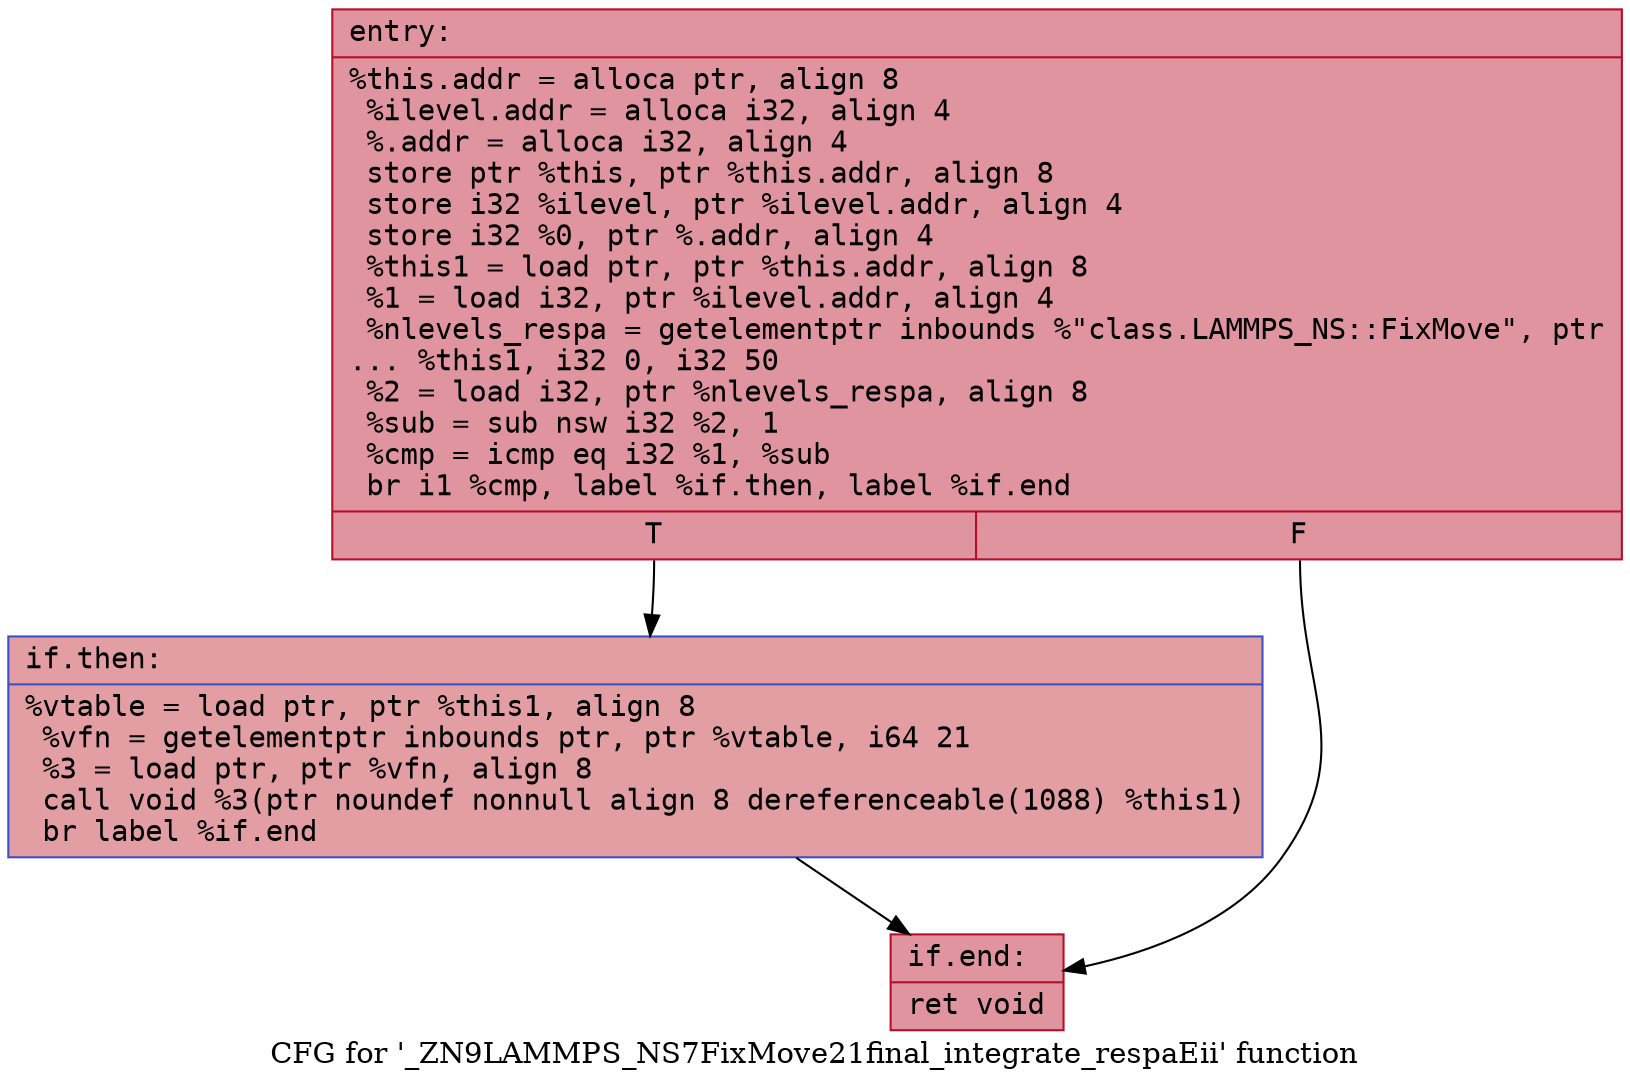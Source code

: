 digraph "CFG for '_ZN9LAMMPS_NS7FixMove21final_integrate_respaEii' function" {
	label="CFG for '_ZN9LAMMPS_NS7FixMove21final_integrate_respaEii' function";

	Node0x55ac3c0d27a0 [shape=record,color="#b70d28ff", style=filled, fillcolor="#b70d2870" fontname="Courier",label="{entry:\l|  %this.addr = alloca ptr, align 8\l  %ilevel.addr = alloca i32, align 4\l  %.addr = alloca i32, align 4\l  store ptr %this, ptr %this.addr, align 8\l  store i32 %ilevel, ptr %ilevel.addr, align 4\l  store i32 %0, ptr %.addr, align 4\l  %this1 = load ptr, ptr %this.addr, align 8\l  %1 = load i32, ptr %ilevel.addr, align 4\l  %nlevels_respa = getelementptr inbounds %\"class.LAMMPS_NS::FixMove\", ptr\l... %this1, i32 0, i32 50\l  %2 = load i32, ptr %nlevels_respa, align 8\l  %sub = sub nsw i32 %2, 1\l  %cmp = icmp eq i32 %1, %sub\l  br i1 %cmp, label %if.then, label %if.end\l|{<s0>T|<s1>F}}"];
	Node0x55ac3c0d27a0:s0 -> Node0x55ac3c298aa0[tooltip="entry -> if.then\nProbability 50.00%" ];
	Node0x55ac3c0d27a0:s1 -> Node0x55ac3c298b10[tooltip="entry -> if.end\nProbability 50.00%" ];
	Node0x55ac3c298aa0 [shape=record,color="#3d50c3ff", style=filled, fillcolor="#be242e70" fontname="Courier",label="{if.then:\l|  %vtable = load ptr, ptr %this1, align 8\l  %vfn = getelementptr inbounds ptr, ptr %vtable, i64 21\l  %3 = load ptr, ptr %vfn, align 8\l  call void %3(ptr noundef nonnull align 8 dereferenceable(1088) %this1)\l  br label %if.end\l}"];
	Node0x55ac3c298aa0 -> Node0x55ac3c298b10[tooltip="if.then -> if.end\nProbability 100.00%" ];
	Node0x55ac3c298b10 [shape=record,color="#b70d28ff", style=filled, fillcolor="#b70d2870" fontname="Courier",label="{if.end:\l|  ret void\l}"];
}
